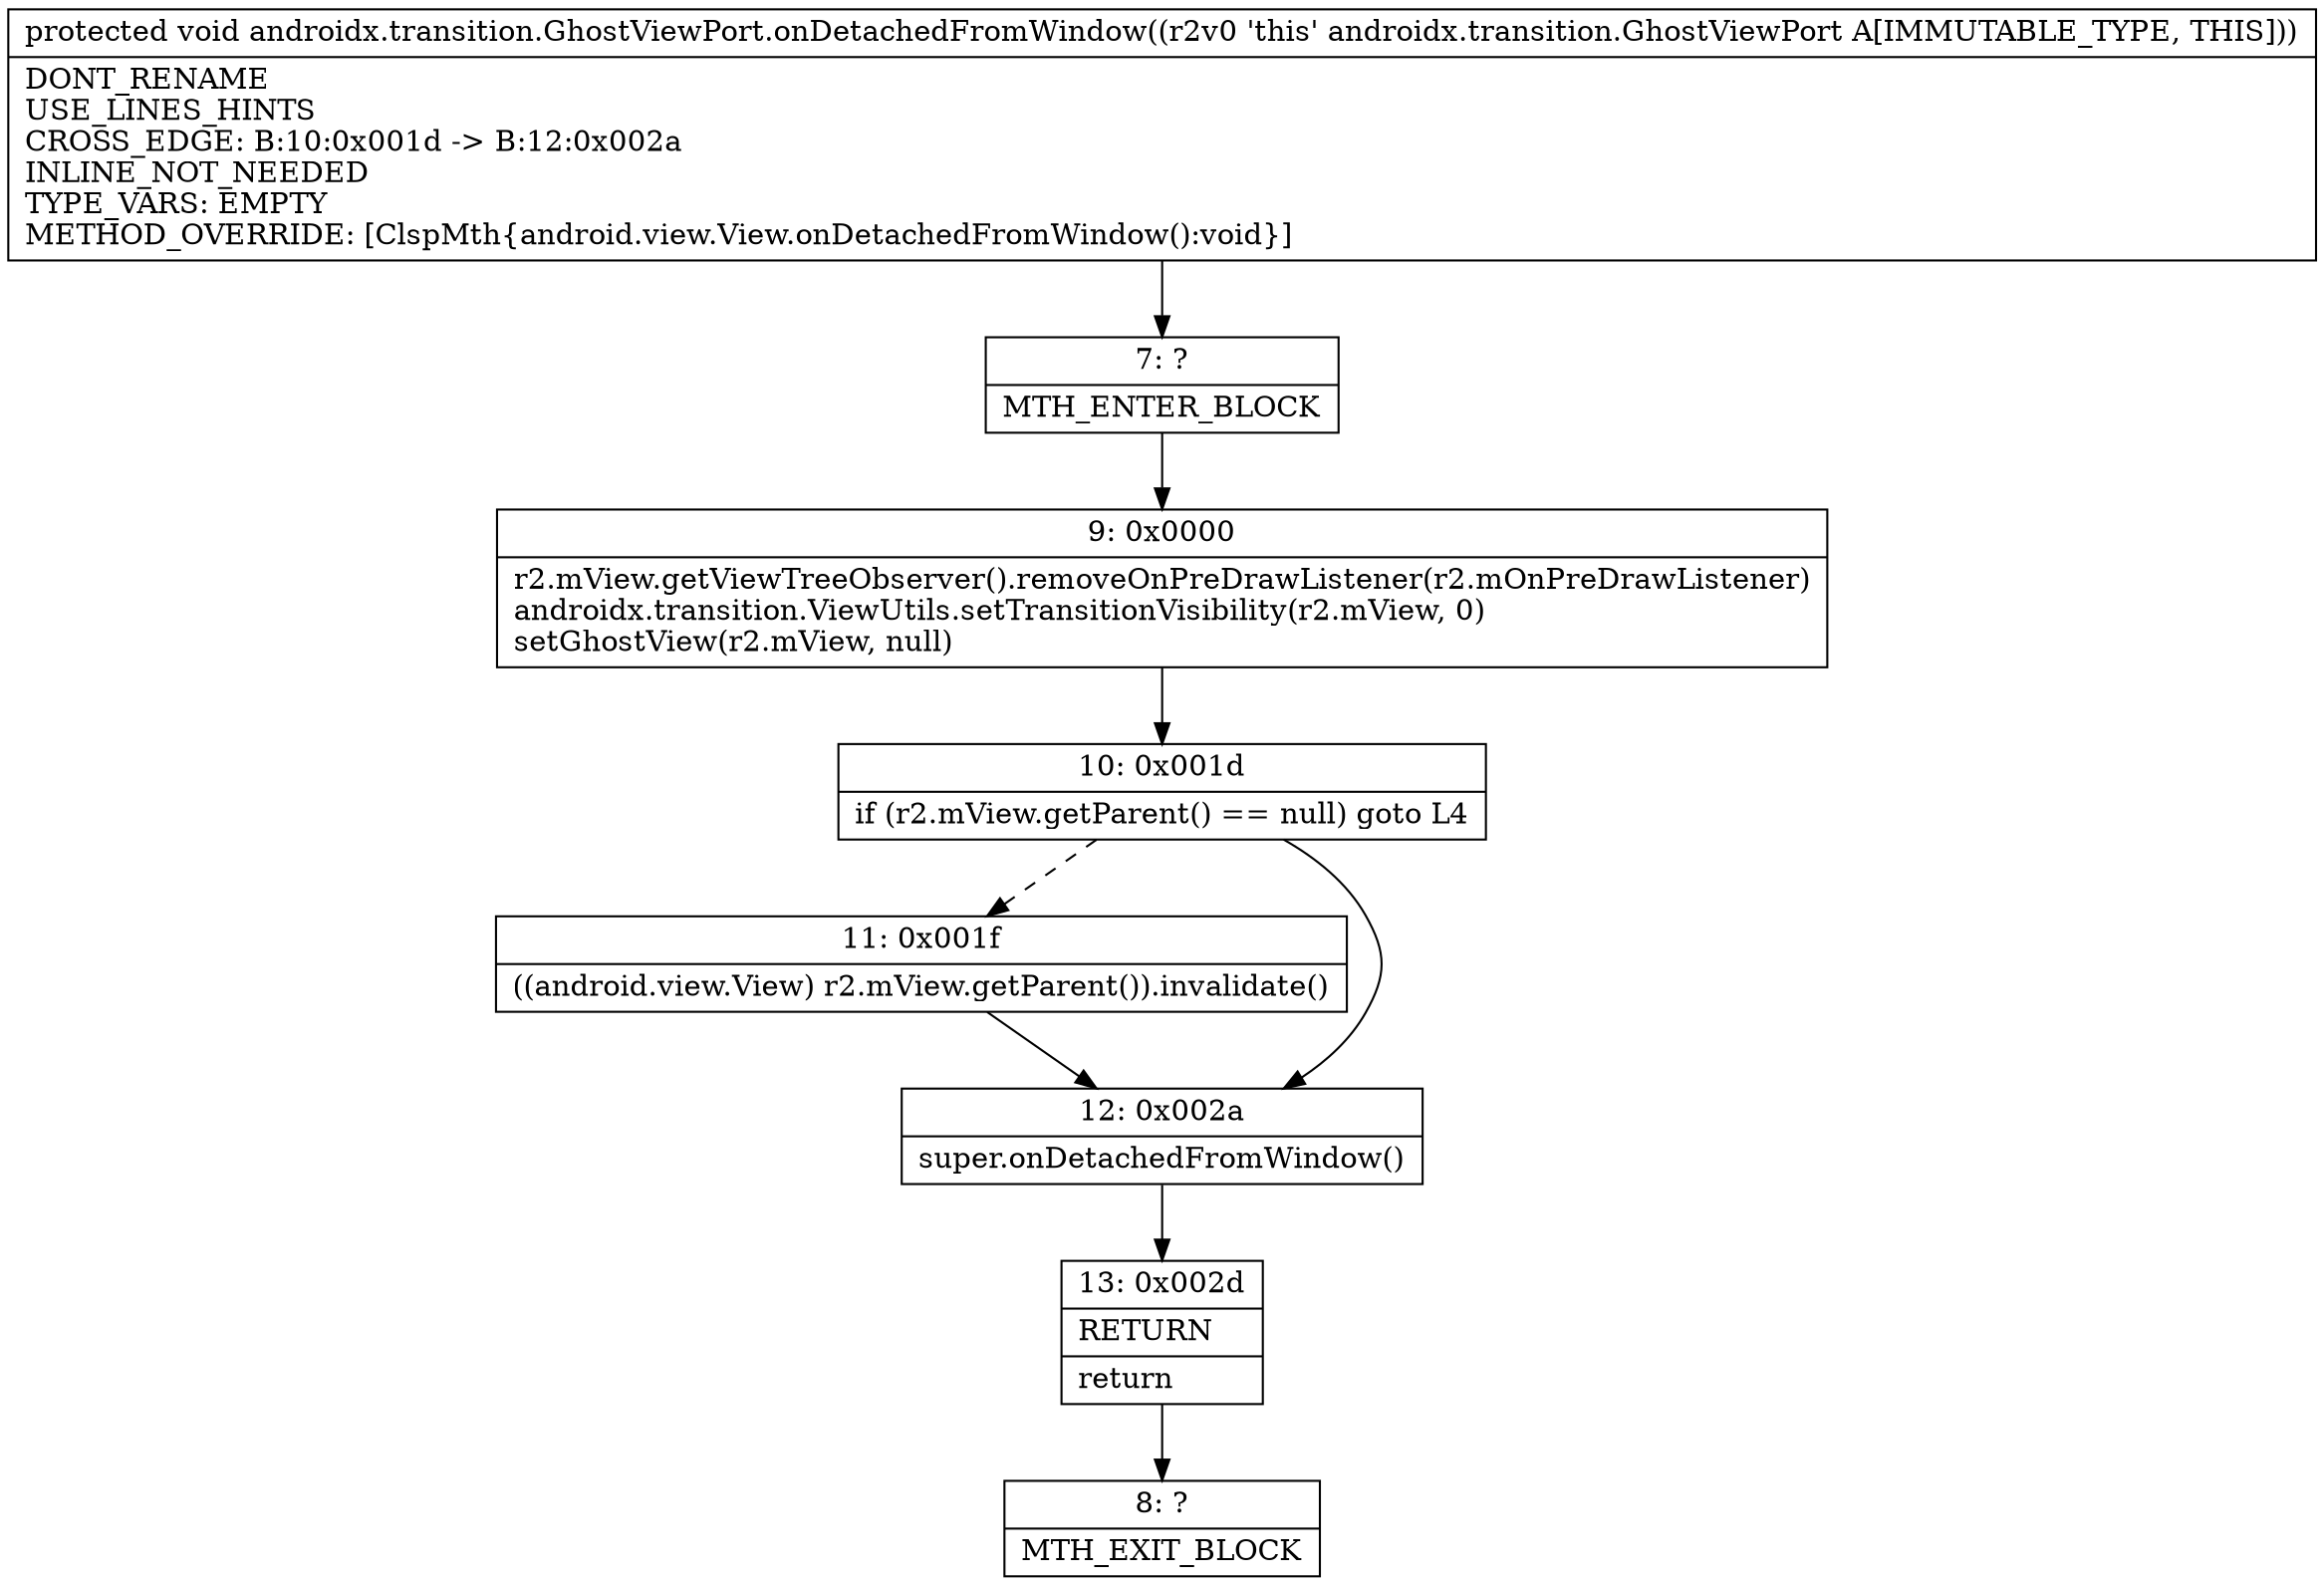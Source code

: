 digraph "CFG forandroidx.transition.GhostViewPort.onDetachedFromWindow()V" {
Node_7 [shape=record,label="{7\:\ ?|MTH_ENTER_BLOCK\l}"];
Node_9 [shape=record,label="{9\:\ 0x0000|r2.mView.getViewTreeObserver().removeOnPreDrawListener(r2.mOnPreDrawListener)\landroidx.transition.ViewUtils.setTransitionVisibility(r2.mView, 0)\lsetGhostView(r2.mView, null)\l}"];
Node_10 [shape=record,label="{10\:\ 0x001d|if (r2.mView.getParent() == null) goto L4\l}"];
Node_11 [shape=record,label="{11\:\ 0x001f|((android.view.View) r2.mView.getParent()).invalidate()\l}"];
Node_12 [shape=record,label="{12\:\ 0x002a|super.onDetachedFromWindow()\l}"];
Node_13 [shape=record,label="{13\:\ 0x002d|RETURN\l|return\l}"];
Node_8 [shape=record,label="{8\:\ ?|MTH_EXIT_BLOCK\l}"];
MethodNode[shape=record,label="{protected void androidx.transition.GhostViewPort.onDetachedFromWindow((r2v0 'this' androidx.transition.GhostViewPort A[IMMUTABLE_TYPE, THIS]))  | DONT_RENAME\lUSE_LINES_HINTS\lCROSS_EDGE: B:10:0x001d \-\> B:12:0x002a\lINLINE_NOT_NEEDED\lTYPE_VARS: EMPTY\lMETHOD_OVERRIDE: [ClspMth\{android.view.View.onDetachedFromWindow():void\}]\l}"];
MethodNode -> Node_7;Node_7 -> Node_9;
Node_9 -> Node_10;
Node_10 -> Node_11[style=dashed];
Node_10 -> Node_12;
Node_11 -> Node_12;
Node_12 -> Node_13;
Node_13 -> Node_8;
}

